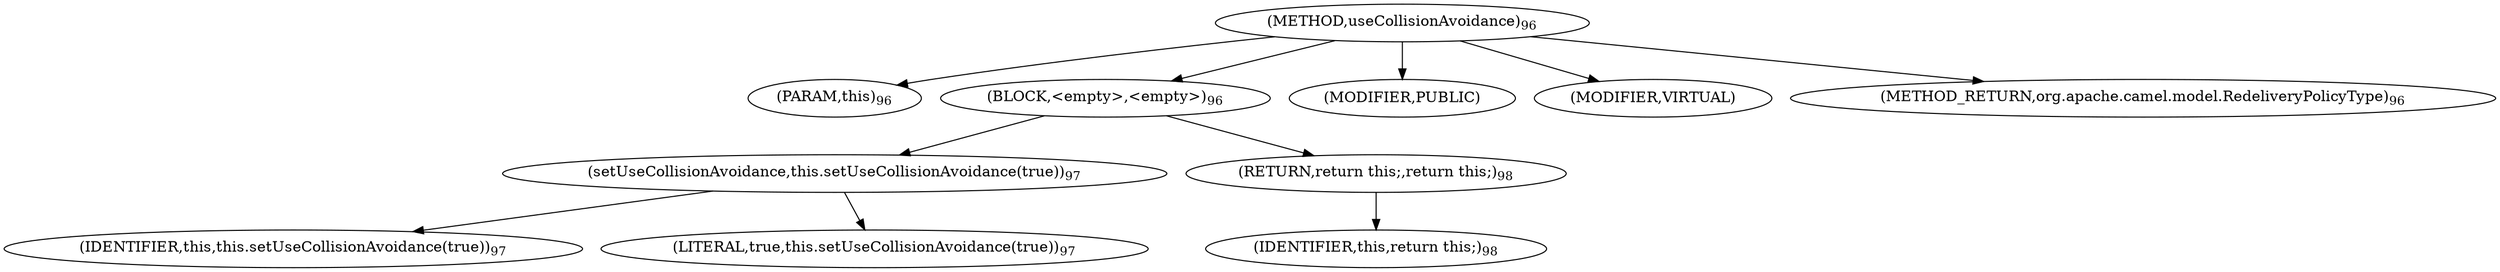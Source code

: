digraph "useCollisionAvoidance" {  
"229" [label = <(METHOD,useCollisionAvoidance)<SUB>96</SUB>> ]
"19" [label = <(PARAM,this)<SUB>96</SUB>> ]
"230" [label = <(BLOCK,&lt;empty&gt;,&lt;empty&gt;)<SUB>96</SUB>> ]
"231" [label = <(setUseCollisionAvoidance,this.setUseCollisionAvoidance(true))<SUB>97</SUB>> ]
"18" [label = <(IDENTIFIER,this,this.setUseCollisionAvoidance(true))<SUB>97</SUB>> ]
"232" [label = <(LITERAL,true,this.setUseCollisionAvoidance(true))<SUB>97</SUB>> ]
"233" [label = <(RETURN,return this;,return this;)<SUB>98</SUB>> ]
"20" [label = <(IDENTIFIER,this,return this;)<SUB>98</SUB>> ]
"234" [label = <(MODIFIER,PUBLIC)> ]
"235" [label = <(MODIFIER,VIRTUAL)> ]
"236" [label = <(METHOD_RETURN,org.apache.camel.model.RedeliveryPolicyType)<SUB>96</SUB>> ]
  "229" -> "19" 
  "229" -> "230" 
  "229" -> "234" 
  "229" -> "235" 
  "229" -> "236" 
  "230" -> "231" 
  "230" -> "233" 
  "231" -> "18" 
  "231" -> "232" 
  "233" -> "20" 
}
